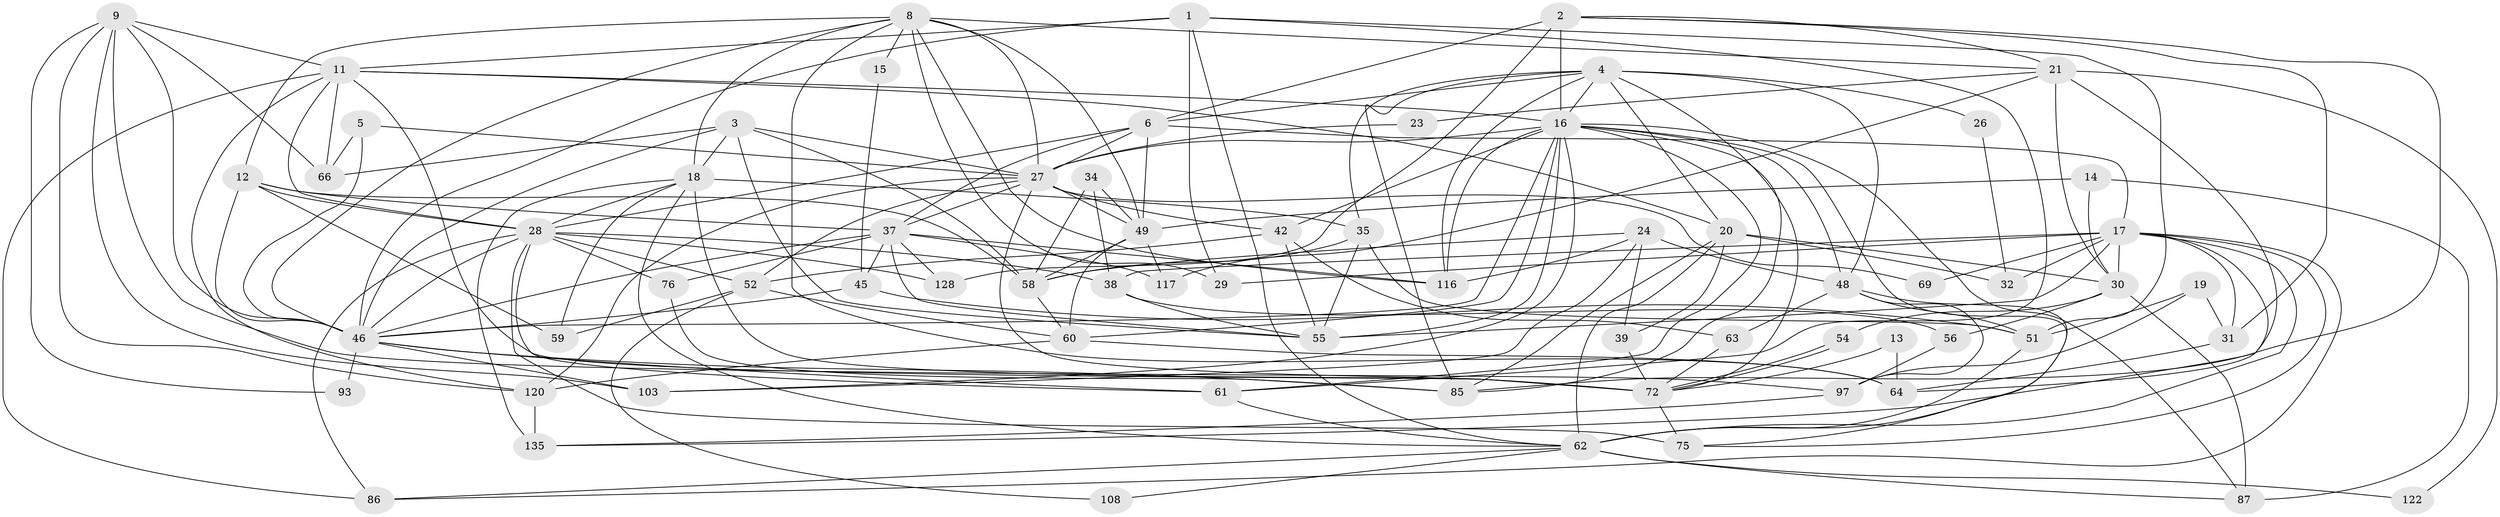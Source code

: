 // original degree distribution, {5: 0.16911764705882354, 4: 0.27205882352941174, 2: 0.16911764705882354, 3: 0.22794117647058823, 7: 0.029411764705882353, 6: 0.11029411764705882, 8: 0.022058823529411766}
// Generated by graph-tools (version 1.1) at 2025/18/03/04/25 18:18:34]
// undirected, 68 vertices, 190 edges
graph export_dot {
graph [start="1"]
  node [color=gray90,style=filled];
  1 [super="+90"];
  2 [super="+53+7"];
  3 [super="+10+111"];
  4 [super="+73+81"];
  5 [super="+41"];
  6 [super="+112+33+80"];
  8 [super="+25+78"];
  9 [super="+57"];
  11 [super="+82"];
  12;
  13;
  14;
  15;
  16 [super="+91+44"];
  17 [super="+119+36"];
  18 [super="+95+47"];
  19 [super="+99"];
  20 [super="+22"];
  21;
  23;
  24 [super="+89"];
  26;
  27 [super="+131+92"];
  28 [super="+43+40"];
  29;
  30 [super="+101"];
  31 [super="+123"];
  32;
  34;
  35;
  37 [super="+121+130+68"];
  38 [super="+83"];
  39 [super="+118"];
  42 [super="+125"];
  45;
  46 [super="+102+96+106"];
  48 [super="+109"];
  49 [super="+94"];
  51 [super="+65"];
  52 [super="+67"];
  54;
  55 [super="+74"];
  56 [super="+110"];
  58;
  59;
  60 [super="+70"];
  61 [super="+100"];
  62 [super="+126+71"];
  63;
  64;
  66;
  69;
  72 [super="+84"];
  75;
  76;
  85;
  86;
  87;
  93;
  97 [super="+98"];
  103;
  108;
  116 [super="+127"];
  117;
  120;
  122;
  128;
  135;
  1 -- 11 [weight=2];
  1 -- 29;
  1 -- 61;
  1 -- 62;
  1 -- 46;
  1 -- 51;
  2 -- 128;
  2 -- 21;
  2 -- 85;
  2 -- 31;
  2 -- 16 [weight=2];
  2 -- 6;
  3 -- 66;
  3 -- 18;
  3 -- 46;
  3 -- 55;
  3 -- 27;
  3 -- 58;
  4 -- 72;
  4 -- 26;
  4 -- 48;
  4 -- 16 [weight=2];
  4 -- 35;
  4 -- 116;
  4 -- 6;
  4 -- 85;
  4 -- 20;
  5 -- 27;
  5 -- 66;
  5 -- 46;
  6 -- 49;
  6 -- 28 [weight=2];
  6 -- 37;
  6 -- 17;
  6 -- 27;
  8 -- 21;
  8 -- 46;
  8 -- 64;
  8 -- 49;
  8 -- 18;
  8 -- 12;
  8 -- 29;
  8 -- 15;
  8 -- 116;
  8 -- 27;
  9 -- 46;
  9 -- 66;
  9 -- 97;
  9 -- 103;
  9 -- 120;
  9 -- 11;
  9 -- 93;
  11 -- 66;
  11 -- 20;
  11 -- 86;
  11 -- 120;
  11 -- 72;
  11 -- 16;
  11 -- 28;
  12 -- 58;
  12 -- 59;
  12 -- 28;
  12 -- 37;
  12 -- 46;
  13 -- 64;
  13 -- 72;
  14 -- 87;
  14 -- 30;
  14 -- 49;
  15 -- 45;
  16 -- 103;
  16 -- 42;
  16 -- 27;
  16 -- 87;
  16 -- 46;
  16 -- 48;
  16 -- 116;
  16 -- 85;
  16 -- 55;
  16 -- 60;
  16 -- 61;
  16 -- 62;
  17 -- 55 [weight=2];
  17 -- 69;
  17 -- 32;
  17 -- 38 [weight=2];
  17 -- 86;
  17 -- 135;
  17 -- 75;
  17 -- 31;
  17 -- 29;
  17 -- 62;
  17 -- 30;
  18 -- 35;
  18 -- 135;
  18 -- 59;
  18 -- 62;
  18 -- 28;
  18 -- 72 [weight=2];
  19 -- 31;
  19 -- 51;
  19 -- 97;
  20 -- 85;
  20 -- 62;
  20 -- 32;
  20 -- 39;
  20 -- 30;
  21 -- 117;
  21 -- 23;
  21 -- 64;
  21 -- 122;
  21 -- 30;
  23 -- 27;
  24 -- 58;
  24 -- 103;
  24 -- 39;
  24 -- 48;
  24 -- 116;
  26 -- 32;
  27 -- 42;
  27 -- 120;
  27 -- 37;
  27 -- 69;
  27 -- 72;
  27 -- 49;
  27 -- 52;
  28 -- 52;
  28 -- 38;
  28 -- 61;
  28 -- 128;
  28 -- 86;
  28 -- 75;
  28 -- 46;
  28 -- 76;
  30 -- 54;
  30 -- 87;
  30 -- 56;
  31 -- 64;
  34 -- 58;
  34 -- 38;
  34 -- 49;
  35 -- 51;
  35 -- 58;
  35 -- 55;
  37 -- 45;
  37 -- 117;
  37 -- 55;
  37 -- 128;
  37 -- 46;
  37 -- 116;
  37 -- 76;
  38 -- 56;
  38 -- 55;
  39 -- 72 [weight=2];
  42 -- 52;
  42 -- 63;
  42 -- 55;
  45 -- 51;
  45 -- 46;
  46 -- 61;
  46 -- 103;
  46 -- 85;
  46 -- 93;
  48 -- 75;
  48 -- 63;
  48 -- 97;
  48 -- 51;
  49 -- 117;
  49 -- 60;
  49 -- 58;
  51 -- 62;
  52 -- 59;
  52 -- 108;
  52 -- 60;
  54 -- 72;
  54 -- 72;
  56 -- 97;
  58 -- 60;
  60 -- 64 [weight=2];
  60 -- 120;
  61 -- 62;
  62 -- 87;
  62 -- 86;
  62 -- 122;
  62 -- 108;
  63 -- 72;
  72 -- 75;
  76 -- 85;
  97 -- 135;
  120 -- 135;
}
